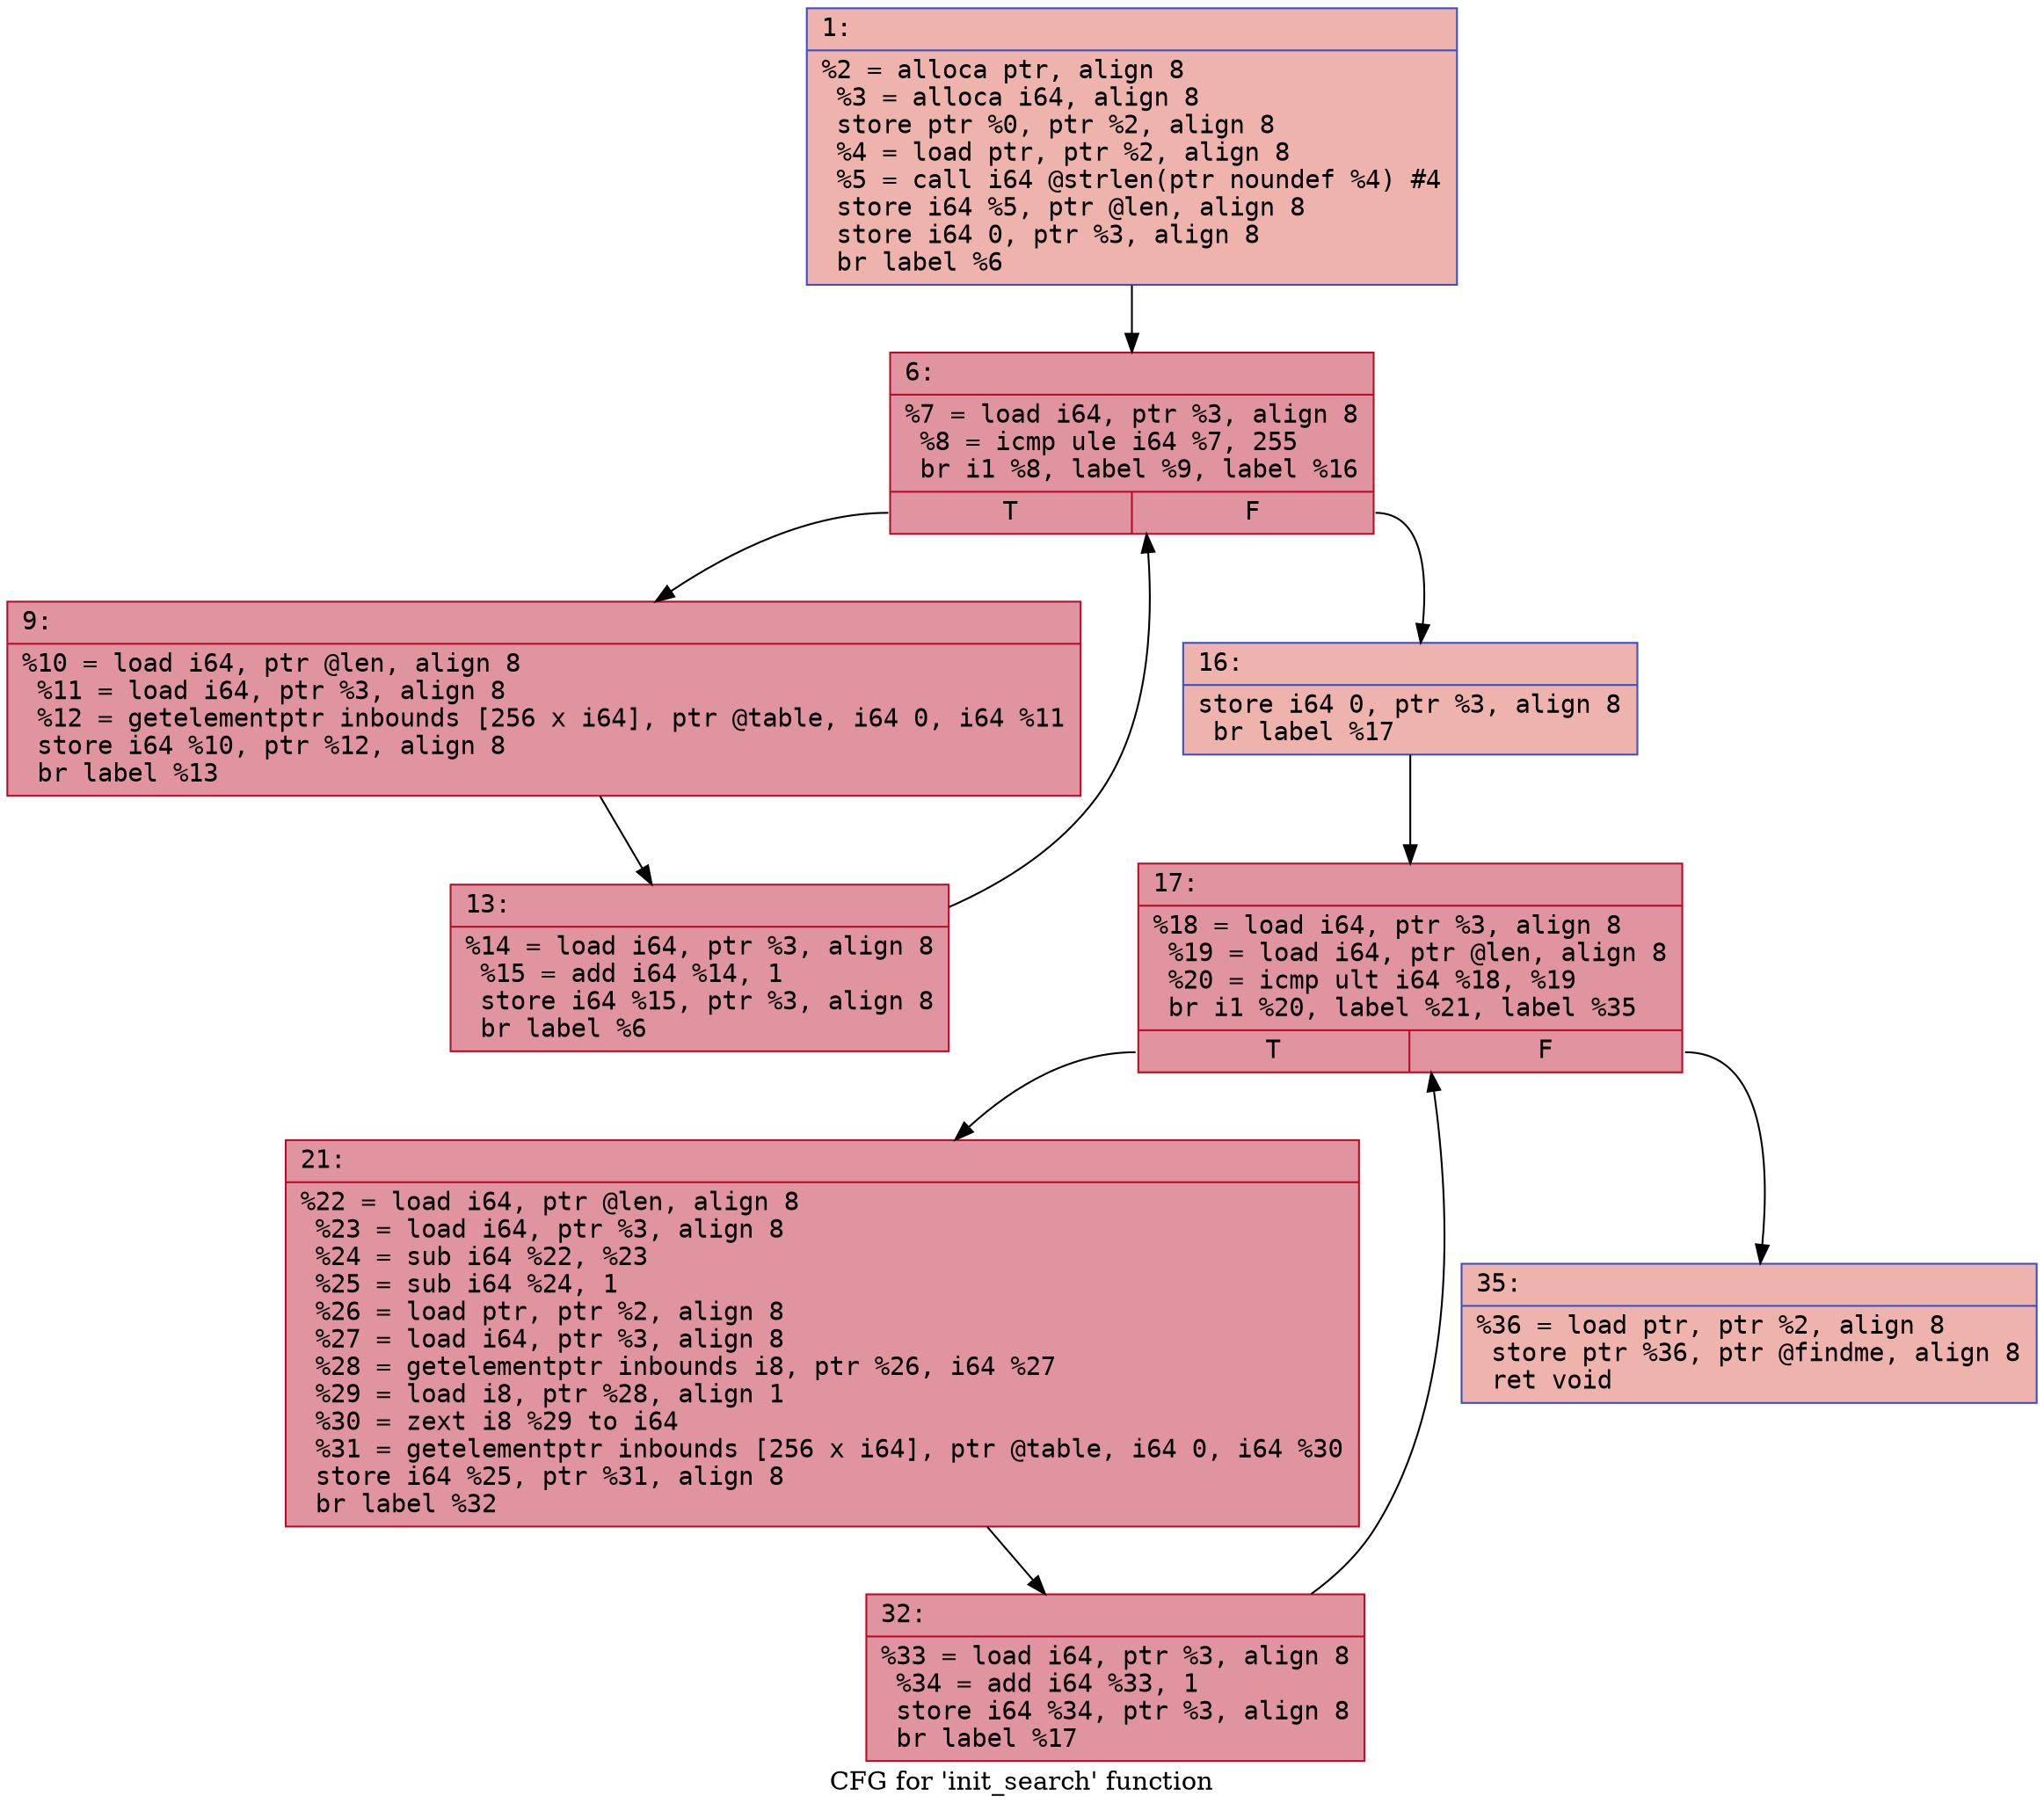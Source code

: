 digraph "CFG for 'init_search' function" {
	label="CFG for 'init_search' function";

	Node0x600002aade50 [shape=record,color="#3d50c3ff", style=filled, fillcolor="#d6524470" fontname="Courier",label="{1:\l|  %2 = alloca ptr, align 8\l  %3 = alloca i64, align 8\l  store ptr %0, ptr %2, align 8\l  %4 = load ptr, ptr %2, align 8\l  %5 = call i64 @strlen(ptr noundef %4) #4\l  store i64 %5, ptr @len, align 8\l  store i64 0, ptr %3, align 8\l  br label %6\l}"];
	Node0x600002aade50 -> Node0x600002aadea0[tooltip="1 -> 6\nProbability 100.00%" ];
	Node0x600002aadea0 [shape=record,color="#b70d28ff", style=filled, fillcolor="#b70d2870" fontname="Courier",label="{6:\l|  %7 = load i64, ptr %3, align 8\l  %8 = icmp ule i64 %7, 255\l  br i1 %8, label %9, label %16\l|{<s0>T|<s1>F}}"];
	Node0x600002aadea0:s0 -> Node0x600002aadef0[tooltip="6 -> 9\nProbability 96.88%" ];
	Node0x600002aadea0:s1 -> Node0x600002aadf90[tooltip="6 -> 16\nProbability 3.12%" ];
	Node0x600002aadef0 [shape=record,color="#b70d28ff", style=filled, fillcolor="#b70d2870" fontname="Courier",label="{9:\l|  %10 = load i64, ptr @len, align 8\l  %11 = load i64, ptr %3, align 8\l  %12 = getelementptr inbounds [256 x i64], ptr @table, i64 0, i64 %11\l  store i64 %10, ptr %12, align 8\l  br label %13\l}"];
	Node0x600002aadef0 -> Node0x600002aadf40[tooltip="9 -> 13\nProbability 100.00%" ];
	Node0x600002aadf40 [shape=record,color="#b70d28ff", style=filled, fillcolor="#b70d2870" fontname="Courier",label="{13:\l|  %14 = load i64, ptr %3, align 8\l  %15 = add i64 %14, 1\l  store i64 %15, ptr %3, align 8\l  br label %6\l}"];
	Node0x600002aadf40 -> Node0x600002aadea0[tooltip="13 -> 6\nProbability 100.00%" ];
	Node0x600002aadf90 [shape=record,color="#3d50c3ff", style=filled, fillcolor="#d6524470" fontname="Courier",label="{16:\l|  store i64 0, ptr %3, align 8\l  br label %17\l}"];
	Node0x600002aadf90 -> Node0x600002aadfe0[tooltip="16 -> 17\nProbability 100.00%" ];
	Node0x600002aadfe0 [shape=record,color="#b70d28ff", style=filled, fillcolor="#b70d2870" fontname="Courier",label="{17:\l|  %18 = load i64, ptr %3, align 8\l  %19 = load i64, ptr @len, align 8\l  %20 = icmp ult i64 %18, %19\l  br i1 %20, label %21, label %35\l|{<s0>T|<s1>F}}"];
	Node0x600002aadfe0:s0 -> Node0x600002aae030[tooltip="17 -> 21\nProbability 96.88%" ];
	Node0x600002aadfe0:s1 -> Node0x600002aae0d0[tooltip="17 -> 35\nProbability 3.12%" ];
	Node0x600002aae030 [shape=record,color="#b70d28ff", style=filled, fillcolor="#b70d2870" fontname="Courier",label="{21:\l|  %22 = load i64, ptr @len, align 8\l  %23 = load i64, ptr %3, align 8\l  %24 = sub i64 %22, %23\l  %25 = sub i64 %24, 1\l  %26 = load ptr, ptr %2, align 8\l  %27 = load i64, ptr %3, align 8\l  %28 = getelementptr inbounds i8, ptr %26, i64 %27\l  %29 = load i8, ptr %28, align 1\l  %30 = zext i8 %29 to i64\l  %31 = getelementptr inbounds [256 x i64], ptr @table, i64 0, i64 %30\l  store i64 %25, ptr %31, align 8\l  br label %32\l}"];
	Node0x600002aae030 -> Node0x600002aae080[tooltip="21 -> 32\nProbability 100.00%" ];
	Node0x600002aae080 [shape=record,color="#b70d28ff", style=filled, fillcolor="#b70d2870" fontname="Courier",label="{32:\l|  %33 = load i64, ptr %3, align 8\l  %34 = add i64 %33, 1\l  store i64 %34, ptr %3, align 8\l  br label %17\l}"];
	Node0x600002aae080 -> Node0x600002aadfe0[tooltip="32 -> 17\nProbability 100.00%" ];
	Node0x600002aae0d0 [shape=record,color="#3d50c3ff", style=filled, fillcolor="#d6524470" fontname="Courier",label="{35:\l|  %36 = load ptr, ptr %2, align 8\l  store ptr %36, ptr @findme, align 8\l  ret void\l}"];
}
